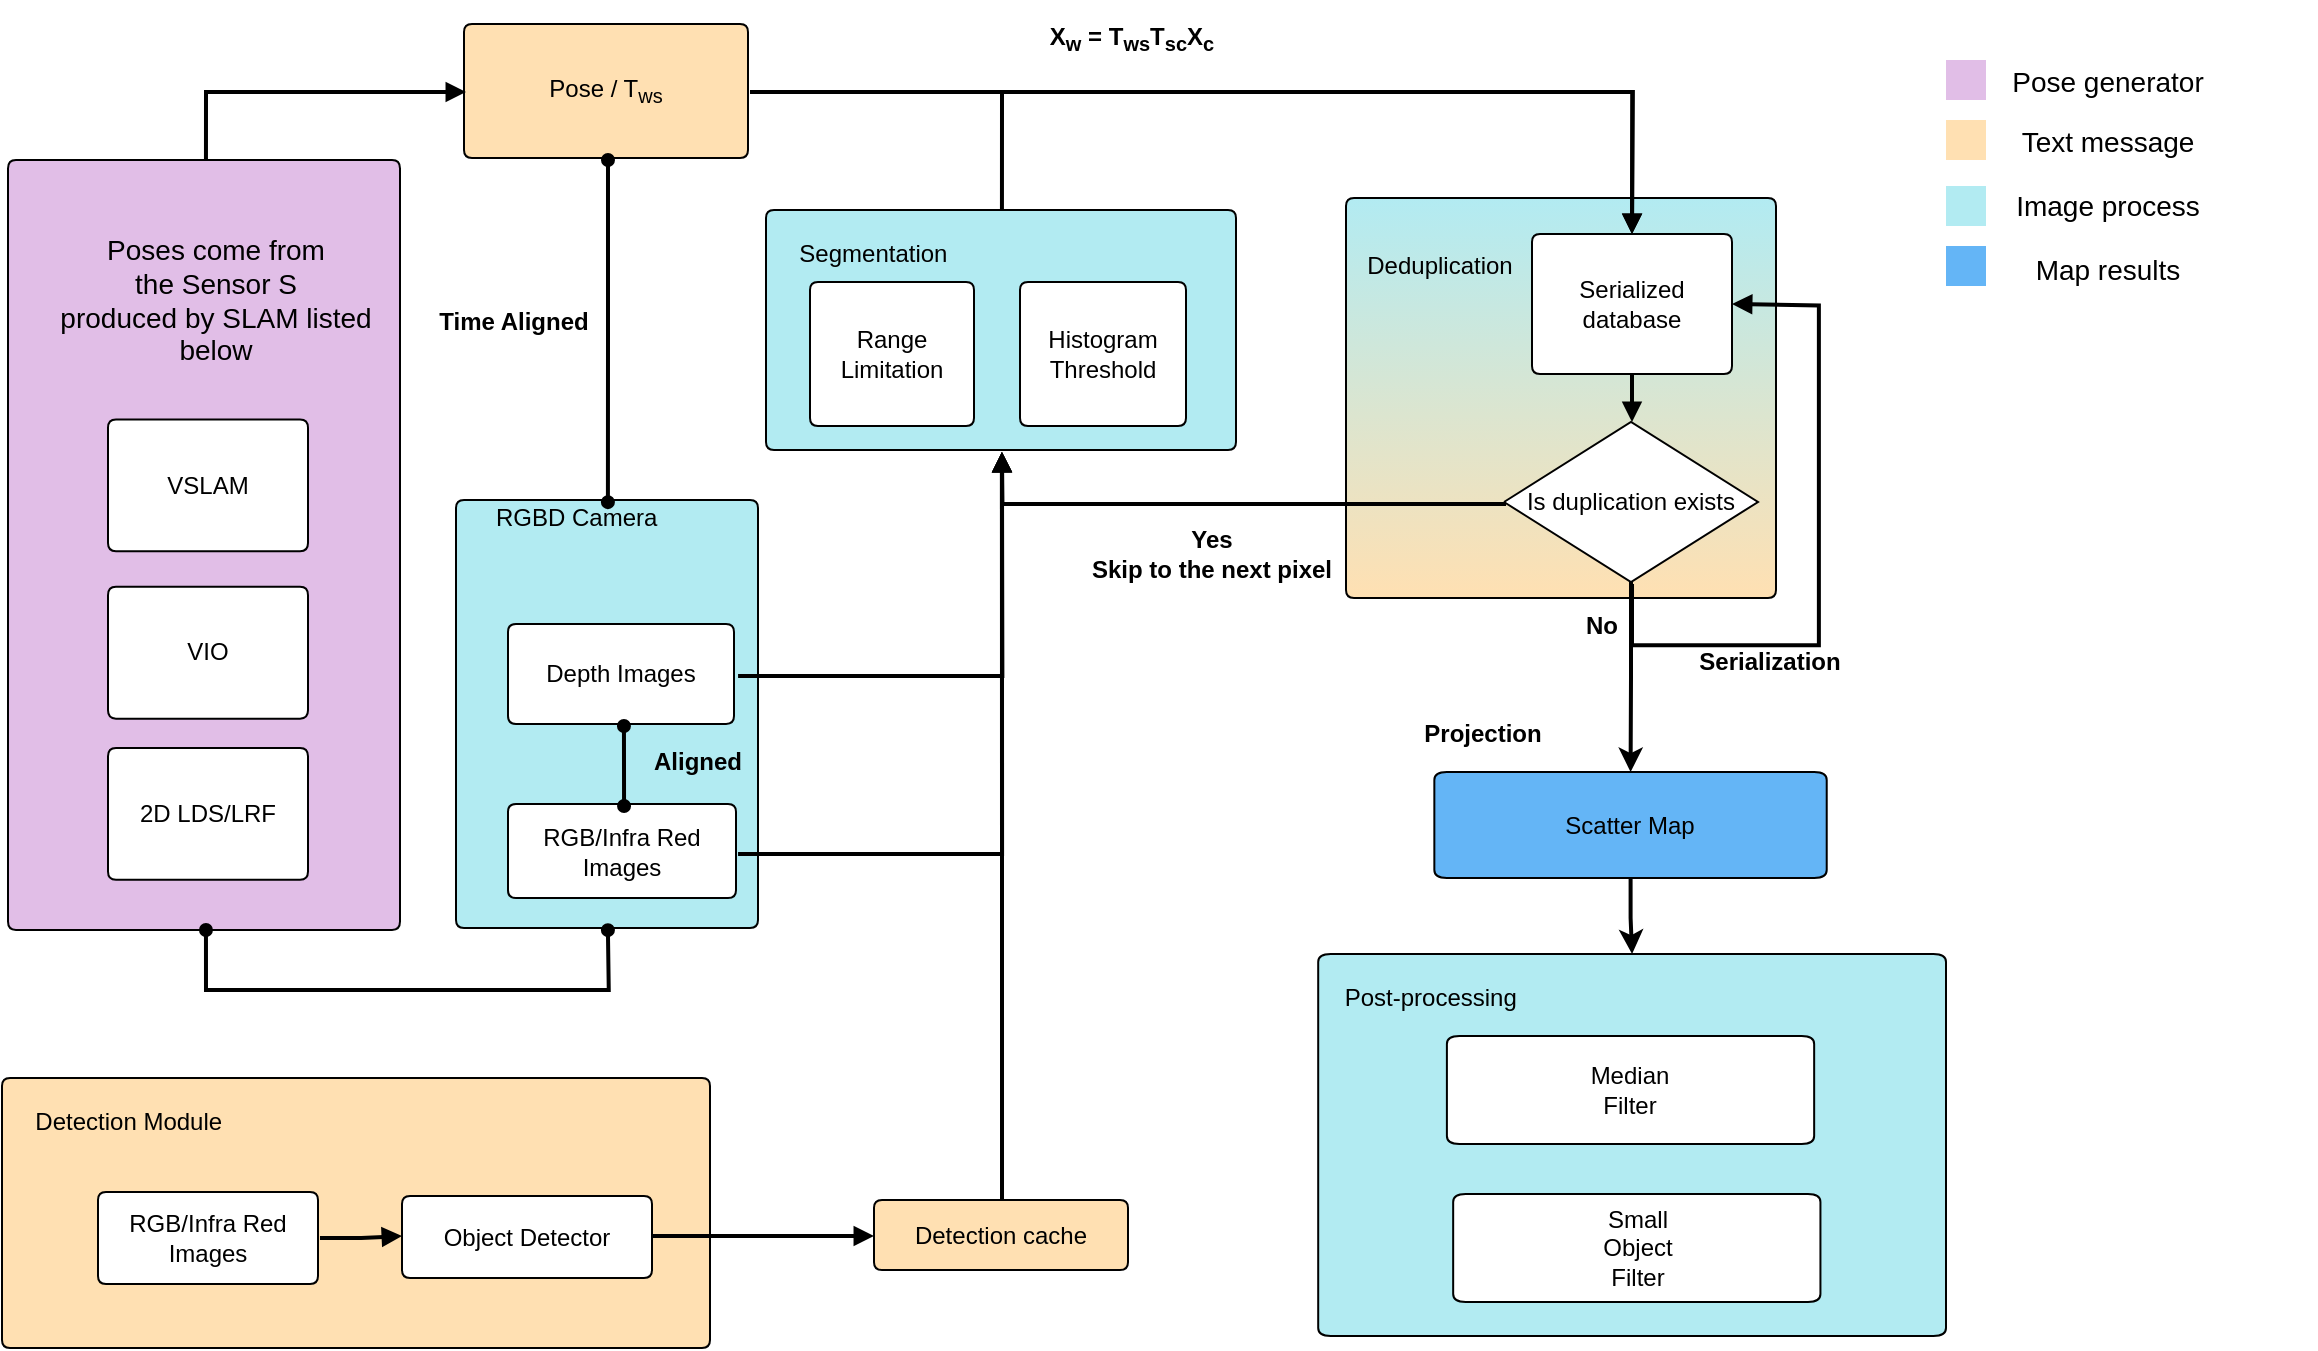 <mxfile version="21.3.8" type="github">
  <diagram name="Page-1" id="MHnDPAXIs0dF89etuGN6">
    <mxGraphModel dx="1362" dy="736" grid="1" gridSize="10" guides="1" tooltips="1" connect="1" arrows="1" fold="1" page="1" pageScale="1" pageWidth="850" pageHeight="1100" math="1" shadow="0">
      <root>
        <mxCell id="0" />
        <mxCell id="1" parent="0" />
        <UserObject label="&lt;div style=&quot;font-size: 1px&quot;&gt;&lt;p style=&quot;text-align:left;margin-left:0;margin-right:0;margin-top:0px;margin-bottom:0px;text-indent:0;vertical-align:middle;direction:ltr;&quot;&gt;&lt;font style=&quot;font-size:12px;font-family:0;color:#000000;direction:ltr;letter-spacing:0px;line-height:120%;opacity:1&quot;&gt;&amp;nbsp;&lt;/font&gt;&lt;/p&gt;&lt;p style=&quot;text-align:left;margin-left:0;margin-right:0;margin-top:0px;margin-bottom:0px;text-indent:0;vertical-align:middle;direction:ltr;&quot;&gt;&lt;font style=&quot;font-size:12px;font-family:0;color:#000000;direction:ltr;letter-spacing:0px;line-height:120%;opacity:1&quot;&gt;&amp;nbsp; &amp;nbsp; &amp;nbsp;Detection Module&lt;br&gt;&lt;br&gt;&lt;/font&gt;&lt;font style=&quot;font-size:12px;font-family:0;color:#000000;direction:ltr;letter-spacing:0px;line-height:120%;opacity:1&quot;&gt;&lt;br&gt;&lt;br&gt;&lt;/font&gt;&lt;font style=&quot;font-size:12px;font-family:0;color:#000000;direction:ltr;letter-spacing:0px;line-height:120%;opacity:1&quot;&gt;&lt;br&gt;&lt;br&gt;&lt;/font&gt;&lt;font style=&quot;font-size:12px;font-family:0;color:#000000;direction:ltr;letter-spacing:0px;line-height:120%;opacity:1&quot;&gt;&lt;br&gt;&lt;br&gt;&lt;/font&gt;&lt;font style=&quot;font-size:12px;font-family:0;color:#000000;direction:ltr;letter-spacing:0px;line-height:120%;opacity:1&quot;&gt;&lt;br&gt;&lt;br&gt;&lt;/font&gt;&lt;font style=&quot;font-size:12px;font-family:0;color:#000000;direction:ltr;letter-spacing:0px;line-height:120%;opacity:1&quot;&gt;&lt;br&gt;&lt;/font&gt;&lt;/p&gt;&lt;/div&gt;" tags="Background" id="dMqCkbxQX9WPjUqtz7nc-57">
          <mxCell style="verticalAlign=middle;align=left;overflow=width;vsdxID=1;fillColor=#FFE0B2;gradientColor=none;shape=stencil(lVLRDoIwDPyavS5bZwSeEf+DhCGLyHCA4t/LLMIGBONbr73url2JiJsirSUB1rRGX+VTZW1BxIkAqKqQRrVDRERCRJxrIy9Gd1WGuE4t00Y3/bAv9NjHbAewFyKg0fGTOCP33qWZ5XKf7MMeEHLKxUgAlzC+VarK0Y1CGgaeNtsR5uyH9FSH7UF88Zk+mgkoO/wjPyW+BtxxFp62Hcy72mTvL34lv5h+NY8vvv/nQzAfS67KEm/NrS+Pa0jhYYrkDQ==);strokeColor=#000000;spacingTop=-3;spacingBottom=-3;spacingLeft=-3;spacingRight=-3;points=[];labelBackgroundColor=none;rounded=0;html=1;whiteSpace=wrap;" vertex="1" parent="1">
            <mxGeometry x="10" y="589" width="354" height="135" as="geometry" />
          </mxCell>
        </UserObject>
        <UserObject label="" tags="Background" id="dMqCkbxQX9WPjUqtz7nc-58">
          <mxCell style="vsdxID=2;fillColor=none;gradientColor=none;points=[];labelBackgroundColor=none;rounded=0;strokeColor=none;html=1;whiteSpace=wrap;" vertex="1" parent="1">
            <mxGeometry x="13" y="130" width="202" height="385" as="geometry" />
          </mxCell>
        </UserObject>
        <mxCell id="dMqCkbxQX9WPjUqtz7nc-59" value="&lt;div style=&quot;font-size: 1px&quot;&gt;&lt;p style=&quot;text-align:center;margin-left:0;margin-right:0;margin-top:0px;margin-bottom:0px;text-indent:0;vertical-align:middle;direction:ltr;&quot;&gt;&lt;font style=&quot;font-size:30px;font-family:0;color:#000000;direction:ltr;letter-spacing:0px;line-height:120%;opacity:1&quot;&gt;&lt;br/&gt;&lt;br/&gt;&lt;/font&gt;&lt;font style=&quot;font-size:30px;font-family:0;color:#000000;direction:ltr;letter-spacing:0px;line-height:120%;opacity:1&quot;&gt;&lt;br/&gt;&lt;br/&gt;&lt;/font&gt;&lt;font style=&quot;font-size:30px;font-family:0;color:#000000;direction:ltr;letter-spacing:0px;line-height:120%;opacity:1&quot;&gt;&lt;br/&gt;&lt;br/&gt;&lt;/font&gt;&lt;font style=&quot;font-size:30px;font-family:0;color:#000000;direction:ltr;letter-spacing:0px;line-height:120%;opacity:1&quot;&gt;&lt;br/&gt;&lt;br/&gt;&lt;/font&gt;&lt;font style=&quot;font-size:30px;font-family:0;color:#000000;direction:ltr;letter-spacing:0px;line-height:120%;opacity:1&quot;&gt;&lt;br/&gt;&lt;br/&gt;&lt;/font&gt;&lt;font style=&quot;font-size:30px;font-family:0;color:#000000;direction:ltr;letter-spacing:0px;line-height:120%;opacity:1&quot;&gt;&lt;br/&gt;&lt;br/&gt;&lt;/font&gt;&lt;font style=&quot;font-size:30px;font-family:0;color:#000000;direction:ltr;letter-spacing:0px;line-height:120%;opacity:1&quot;&gt;&lt;br/&gt;&lt;br/&gt;&lt;/font&gt;&lt;font style=&quot;font-size:30px;font-family:0;color:#000000;direction:ltr;letter-spacing:0px;line-height:120%;opacity:1&quot;&gt;&lt;br/&gt;&lt;br/&gt;&lt;/font&gt;&lt;font style=&quot;font-size:30px;font-family:0;color:#000000;direction:ltr;letter-spacing:0px;line-height:120%;opacity:1&quot;&gt;&lt;br/&gt;&lt;br/&gt;&lt;/font&gt;&lt;font style=&quot;font-size:30px;font-family:0;color:#000000;direction:ltr;letter-spacing:0px;line-height:120%;opacity:1&quot;&gt;...&lt;br/&gt;&lt;br/&gt;&lt;/font&gt;&lt;font style=&quot;font-size:30px;font-family:0;color:#000000;direction:ltr;letter-spacing:0px;line-height:120%;opacity:1&quot;&gt;&lt;br/&gt;&lt;/font&gt;&lt;/p&gt;&lt;/div&gt;" style="verticalAlign=middle;align=center;overflow=width;vsdxID=3;fillColor=#E1BEE7;gradientColor=none;shape=stencil(lVLLEoMgDPwargyEg+Vs7X84I1amViw+av++0tgK6jDTWzbZsJsQItKuyltFgHW9NTf11EVfEXEmALqplNX9HBGREZGWxqqrNUNTIG5zx3TR3YzuhQn7mOsA9kLEKZOfxAW5jyEvHJeH5BBOgBAoEwsBfMLyVq0bT1cmVCaBNosIcxaXXutwPEgovtIXMycq+T/yv8TXgD/OxtOhA29Xh+z44nfym+l384Ti8T+fg/VYSl3XeGt+fXtccwoPU2Rv);strokeColor=#000000;spacingTop=-3;spacingBottom=-3;spacingLeft=-3;spacingRight=-3;points=[];labelBackgroundColor=none;rounded=0;html=1;whiteSpace=wrap;" vertex="1" parent="dMqCkbxQX9WPjUqtz7nc-58">
          <mxGeometry width="196" height="385" as="geometry" />
        </mxCell>
        <mxCell id="dMqCkbxQX9WPjUqtz7nc-60" value="&lt;div style=&quot;font-size: 1px&quot;&gt;&lt;p style=&quot;text-align:center;margin-left:0;margin-right:0;margin-top:0px;margin-bottom:0px;text-indent:0;vertical-align:middle;direction:ltr;&quot;&gt;&lt;font style=&quot;font-size:12px;font-family:0;color:#000000;direction:ltr;letter-spacing:0px;line-height:120%;opacity:1&quot;&gt;VSLAM&lt;/font&gt;&lt;/p&gt;&lt;/div&gt;" style="verticalAlign=middle;align=center;overflow=width;vsdxID=4;fillColor=#FFFFFF;gradientColor=none;shape=stencil(lVLRDoMgDPwaXgm0iQnPzv2HiTjJnDjUzf39ZLgJaEj21muv3LWUYD40ZS8JsGE0+iqfqhobgicCoLpGGjUuEcGCYF5rIy9GT13lcF9apo1u+mFfmF0fsx3AXg5lFPkncXbc+1RWlstDcghncBCpECsBfML6Vqs6T1dklPFAmyWEOUtLb3U4HiQU3+irGaSZ+Ef+l/ga8MeJPB068HZ1yE4vficfTb+bJxRP//kSbMdSq7Z1t+bX4+NaUu4wsXgD);strokeColor=#000000;spacingTop=-3;spacingBottom=-3;spacingLeft=-3;spacingRight=-3;points=[];labelBackgroundColor=none;rounded=0;html=1;whiteSpace=wrap;" vertex="1" parent="dMqCkbxQX9WPjUqtz7nc-58">
          <mxGeometry x="50" y="129.728" width="100" height="65.91" as="geometry" />
        </mxCell>
        <mxCell id="dMqCkbxQX9WPjUqtz7nc-61" value="&lt;div style=&quot;font-size: 1px&quot;&gt;&lt;p style=&quot;text-align:center;margin-left:0;margin-right:0;margin-top:0px;margin-bottom:0px;text-indent:0;vertical-align:middle;direction:ltr;&quot;&gt;&lt;font style=&quot;font-size:12px;font-family:0;color:#000000;direction:ltr;letter-spacing:0px;line-height:120%;opacity:1&quot;&gt;VIO&lt;/font&gt;&lt;/p&gt;&lt;/div&gt;" style="verticalAlign=middle;align=center;overflow=width;vsdxID=5;fillColor=#FFFFFF;gradientColor=none;shape=stencil(lVLRDoMgDPwaXgm0iQnPzv2HiTjJnDjUzf39ZLgJaEj21muv3LWUYD40ZS8JsGE0+iqfqhobgicCoLpGGjUuEcGCYF5rIy9GT13lcF9apo1u+mFfmF0fsx3AXg5lFPkncXbc+1RWlstDcghncBCpECsBfML6Vqs6T1dklPFAmyWEOUtLb3U4HiQU3+irGaSZ+Ef+l/ga8MeJPB068HZ1yE4vficfTb+bJxRP//kSbMdSq7Z1t+bX4+NaUu4wsXgD);strokeColor=#000000;spacingTop=-3;spacingBottom=-3;spacingLeft=-3;spacingRight=-3;points=[];labelBackgroundColor=none;rounded=0;html=1;whiteSpace=wrap;" vertex="1" parent="dMqCkbxQX9WPjUqtz7nc-58">
          <mxGeometry x="50" y="213.424" width="100" height="65.91" as="geometry" />
        </mxCell>
        <mxCell id="dMqCkbxQX9WPjUqtz7nc-62" value="&lt;div style=&quot;font-size: 1px&quot;&gt;&lt;p style=&quot;text-align:center;margin-left:0;margin-right:0;margin-top:0px;margin-bottom:0px;text-indent:0;vertical-align:middle;direction:ltr;&quot;&gt;&lt;font style=&quot;font-size:12px;font-family:0;color:#000000;direction:ltr;letter-spacing:0px;line-height:120%;opacity:1&quot;&gt;2D LDS/LRF&lt;/font&gt;&lt;/p&gt;&lt;/div&gt;" style="verticalAlign=middle;align=center;overflow=width;vsdxID=6;fillColor=#FFFFFF;gradientColor=none;shape=stencil(lVLRDoMgDPwaXgm0iQnPzv2HiTjJnDjUzf39ZLgJaEj21muv3LWUYD40ZS8JsGE0+iqfqhobgicCoLpGGjUuEcGCYF5rIy9GT13lcF9apo1u+mFfmF0fsx3AXg5lFPkncXbc+1RWlstDcghncBCpECsBfML6Vqs6T1dklPFAmyWEOUtLb3U4HiQU3+irGaSZ+Ef+l/ga8MeJPB068HZ1yE4vficfTb+bJxRP//kSbMdSq7Z1t+bX4+NaUu4wsXgD);strokeColor=#000000;spacingTop=-3;spacingBottom=-3;spacingLeft=-3;spacingRight=-3;points=[];labelBackgroundColor=none;rounded=0;html=1;whiteSpace=wrap;" vertex="1" parent="dMqCkbxQX9WPjUqtz7nc-58">
          <mxGeometry x="50" y="293.981" width="100" height="65.91" as="geometry" />
        </mxCell>
        <mxCell id="dMqCkbxQX9WPjUqtz7nc-63" value="&lt;div style=&quot;font-size: 1px&quot;&gt;&lt;p style=&quot;text-align:center;margin-left:0;margin-right:0;margin-top:0px;margin-bottom:0px;text-indent:0;vertical-align:middle;direction:ltr;&quot;&gt;&lt;font style=&quot;font-size:14px;font-family:0;color:#000000;direction:ltr;letter-spacing:0px;line-height:120%;opacity:1&quot;&gt;Poses come from&lt;br&gt;&lt;/font&gt;&lt;font style=&quot;font-size:14px;font-family:0;color:#000000;direction:ltr;letter-spacing:0px;line-height:120%;opacity:1&quot;&gt;the Sensor S&lt;br&gt;&lt;/font&gt;&lt;font style=&quot;font-size:14px;font-family:0;color:#000000;direction:ltr;letter-spacing:0px;line-height:120%;opacity:1&quot;&gt;produced by SLAM listed below&lt;/font&gt;&lt;/p&gt;&lt;/div&gt;" style="verticalAlign=middle;align=center;overflow=width;vsdxID=7;fillColor=none;gradientColor=none;shape=stencil(nZBLDoAgDAVP0z3SIyjeg0SURgWD+Lu9EGL8xBW7N828Ji1gOWs5KeBs9s72aqPGa8AKOCejlSMfEqAALFvrVOfsYprEk4xmTKNd44Y99VhscHY8qU7iQOYhFixbvfhXzlZfYgj3hQG+54dReh2KEw==);strokeColor=none;strokeWidth=0;spacingTop=-3;spacingBottom=-3;spacingLeft=-3;spacingRight=-3;points=[];labelBackgroundColor=none;rounded=0;html=1;whiteSpace=wrap;" vertex="1" parent="dMqCkbxQX9WPjUqtz7nc-58">
          <mxGeometry x="6" y="29.29" width="196" height="80.71" as="geometry" />
        </mxCell>
        <UserObject label="" tags="Background" id="dMqCkbxQX9WPjUqtz7nc-64">
          <mxCell style="vsdxID=8;fillColor=none;gradientColor=none;points=[];labelBackgroundColor=none;rounded=0;strokeColor=none;html=1;whiteSpace=wrap;" vertex="1" parent="1">
            <mxGeometry x="206" y="62" width="212" height="453" as="geometry" />
          </mxCell>
        </UserObject>
        <mxCell id="dMqCkbxQX9WPjUqtz7nc-65" value="&lt;div style=&quot;font-size: 1px&quot;&gt;&lt;p style=&quot;text-align:left;margin-left:0;margin-right:0;margin-top:0px;margin-bottom:0px;text-indent:0;vertical-align:middle;direction:ltr;&quot;&gt;&lt;br&gt;&lt;/p&gt;&lt;p style=&quot;text-align:left;margin-left:0;margin-right:0;margin-top:0px;margin-bottom:0px;text-indent:0;vertical-align:middle;direction:ltr;&quot;&gt;&lt;font style=&quot;font-size:12px;font-family:0;color:#000000;direction:ltr;letter-spacing:0px;line-height:120%;opacity:1&quot;&gt;&amp;nbsp; &amp;nbsp; &amp;nbsp; RGBD Camera&lt;br&gt;&lt;br&gt;&lt;/font&gt;&lt;font style=&quot;font-size:12px;font-family:0;color:#000000;direction:ltr;letter-spacing:0px;line-height:120%;opacity:1&quot;&gt;&lt;br&gt;&lt;br&gt;&lt;/font&gt;&lt;font style=&quot;font-size:12px;font-family:0;color:#000000;direction:ltr;letter-spacing:0px;line-height:120%;opacity:1&quot;&gt;&lt;br&gt;&lt;br&gt;&lt;/font&gt;&lt;font style=&quot;font-size:12px;font-family:0;color:#000000;direction:ltr;letter-spacing:0px;line-height:120%;opacity:1&quot;&gt;&lt;br&gt;&lt;br&gt;&lt;/font&gt;&lt;font style=&quot;font-size:12px;font-family:0;color:#000000;direction:ltr;letter-spacing:0px;line-height:120%;opacity:1&quot;&gt;&lt;br&gt;&lt;br&gt;&lt;/font&gt;&lt;font style=&quot;font-size:12px;font-family:0;color:#000000;direction:ltr;letter-spacing:0px;line-height:120%;opacity:1&quot;&gt;&lt;br&gt;&lt;br&gt;&lt;/font&gt;&lt;font style=&quot;font-size:12px;font-family:0;color:#000000;direction:ltr;letter-spacing:0px;line-height:120%;opacity:1&quot;&gt;&lt;br&gt;&lt;br&gt;&lt;/font&gt;&lt;font style=&quot;font-size:12px;font-family:0;color:#000000;direction:ltr;letter-spacing:0px;line-height:120%;opacity:1&quot;&gt;&lt;br&gt;&lt;br&gt;&lt;/font&gt;&lt;font style=&quot;font-size:12px;font-family:0;color:#000000;direction:ltr;letter-spacing:0px;line-height:120%;opacity:1&quot;&gt;&lt;br&gt;&lt;br&gt;&lt;/font&gt;&lt;font style=&quot;font-size:12px;font-family:0;color:#000000;direction:ltr;letter-spacing:0px;line-height:120%;opacity:1&quot;&gt;&lt;br&gt;&lt;br&gt;&lt;/font&gt;&lt;font style=&quot;font-size:12px;font-family:0;color:#000000;direction:ltr;letter-spacing:0px;line-height:120%;opacity:1&quot;&gt;&lt;br&gt;&lt;br&gt;&lt;/font&gt;&lt;font style=&quot;font-size:12px;font-family:0;color:#000000;direction:ltr;letter-spacing:0px;line-height:120%;opacity:1&quot;&gt;&lt;br&gt;&lt;/font&gt;&lt;/p&gt;&lt;/div&gt;" style="verticalAlign=middle;align=left;overflow=width;vsdxID=9;fillColor=#b2ebf2;gradientColor=none;shape=stencil(lVLRDoIwDPyavS5bJ4jPqP9BwpBFZDhA8e9lFmUDssS3XnvdXbsSkbZl1kgCrO2MvsqnyruSiCMBUHUpjerGiIgTEWmhjbwY3dc54iazTBvd9MO+MGAfsx3AXog4TeJP4ozce5/llst9sg8HQAg0jiYCuITprUrVju5hT0XkabOAMGdh6bkO24P44jN9MpNQvvtH/pf4GnDHWXjadODsapMdXvxKfjH9ah5fPPznYzAfS6GqCm/NrS+Pa0zhYYrTGw==);strokeColor=#000000;spacingTop=-3;spacingBottom=-3;spacingLeft=-3;spacingRight=-3;points=[];labelBackgroundColor=none;rounded=0;html=1;whiteSpace=wrap;" vertex="1" parent="dMqCkbxQX9WPjUqtz7nc-64">
          <mxGeometry x="31" y="238" width="151" height="214" as="geometry" />
        </mxCell>
        <mxCell id="dMqCkbxQX9WPjUqtz7nc-66" value="&lt;div style=&quot;font-size: 1px&quot;&gt;&lt;p style=&quot;text-align: center; margin: 0px; text-indent: 0px; direction: ltr;&quot;&gt;&lt;font style=&quot;font-size: 12px; color: rgb(0, 0, 0); direction: ltr; letter-spacing: 0px; line-height: 120%; opacity: 1;&quot;&gt;&lt;span style=&quot;vertical-align: middle;&quot;&gt;Pose / T&lt;/span&gt;&lt;sub&gt;ws&lt;/sub&gt;&lt;br&gt;&lt;/font&gt;&lt;/p&gt;&lt;/div&gt;" style="verticalAlign=middle;align=center;overflow=width;vsdxID=10;fillColor=#ffe0b2;gradientColor=none;shape=stencil(fVLbEoIgEP0aXhlYcspns/9wRkwmE0Ms+/uktQR1eNvLWc45yxKR9XXRSQKst0bf5EuVtibiTABUW0uj7BQRkRORVdrIq9FDW2LeFQ7port+uhdGnGNuAtgbs4SmybdwQexjKEqH5SE4TEfAFOiJzwDwAfNbjWo93vRIeRpwswgxZ3HqpQ/7RkLyBT6LOVAW872h/xd+Anw7K027Crxd7aLji9/Qr9xv/ITk8T+fguVYKtU0eGt+f31cUwkPU+Qf);strokeColor=#000000;spacingTop=-3;spacingBottom=-3;spacingLeft=-3;spacingRight=-3;points=[];labelBackgroundColor=none;rounded=0;html=1;whiteSpace=wrap;" vertex="1" parent="dMqCkbxQX9WPjUqtz7nc-64">
          <mxGeometry x="35" width="142" height="67" as="geometry" />
        </mxCell>
        <mxCell id="dMqCkbxQX9WPjUqtz7nc-67" value="&lt;div style=&quot;font-size: 1px&quot;&gt;&lt;p style=&quot;text-align:center;margin-left:0;margin-right:0;margin-top:0px;margin-bottom:0px;text-indent:0;vertical-align:middle;direction:ltr;&quot;&gt;&lt;font style=&quot;font-size:12px;font-family:0;color:#000000;direction:ltr;letter-spacing:0px;line-height:120%;opacity:1&quot;&gt;RGB/Infra Red&lt;br/&gt;Images&lt;br/&gt;&lt;/font&gt;&lt;/p&gt;&lt;/div&gt;" style="verticalAlign=middle;align=center;overflow=width;vsdxID=11;fillColor=#FFFFFF;gradientColor=none;shape=stencil(lVLRDoIwDPyavS7bikSeEf+DhCGLyHCA4t/LLMoGZIlvvfa6u3YlkHZV3koiWNcbfZVPVfQVgRMRQjWVNKqfIgIZgbTURl6MHpoCcZtbpo1u+mFfGLGP2Q7BXoiOFOJP4ozc+5AXlst9sg9HgRDogc8E4RLmt2rVOLpJTKPE02YBYc7C0ktd7A/iiy/02QyncfSP/C/xNeCOs/K068DZ1S47vPiN/Gr6zTy+ePjPp2A5llLVNd6aW18f15TCw4TsDQ==);strokeColor=#000000;spacingTop=-3;spacingBottom=-3;spacingLeft=-3;spacingRight=-3;points=[];labelBackgroundColor=none;rounded=0;html=1;whiteSpace=wrap;" vertex="1" parent="dMqCkbxQX9WPjUqtz7nc-64">
          <mxGeometry x="57" y="390" width="114" height="47" as="geometry" />
        </mxCell>
        <mxCell id="dMqCkbxQX9WPjUqtz7nc-68" value="&lt;div style=&quot;font-size: 1px&quot;&gt;&lt;p style=&quot;text-align:center;margin-left:0;margin-right:0;margin-top:0px;margin-bottom:0px;text-indent:0;vertical-align:middle;direction:ltr;&quot;&gt;&lt;font style=&quot;font-size:12px;font-family:0;color:#000000;direction:ltr;letter-spacing:0px;line-height:120%;opacity:1&quot;&gt;Depth Images&lt;br/&gt;&lt;/font&gt;&lt;/p&gt;&lt;/div&gt;" style="verticalAlign=middle;align=center;overflow=width;vsdxID=12;fillColor=#FFFFFF;gradientColor=none;shape=stencil(lVLLEoMgDPwargyGPvRs7X84I1amVixia/++0tgK6jDTWzbZsJsQwtOuyltBgHVGq6t4ysJUhJ8IgGwqoaUZI8IzwtNSaXHRqm8KxG1umTa6qYd9YcA+ZjuAvRAdaQKfxBm59z4vLDfyyT4cACGne5gI4BKmt2rZOLrJge5iT5sFhCMWlp7rsD2ILz7TJzNAWfyP/C/xNeCOs/C06cDZ1SY7vPiV/GL61Ty+ePjPx2A+llLWNd6aW18e15jCw+TZGw==);strokeColor=#000000;spacingTop=-3;spacingBottom=-3;spacingLeft=-3;spacingRight=-3;points=[];labelBackgroundColor=none;rounded=0;html=1;whiteSpace=wrap;" vertex="1" parent="dMqCkbxQX9WPjUqtz7nc-64">
          <mxGeometry x="57" y="300" width="113" height="50" as="geometry" />
        </mxCell>
        <mxCell id="dMqCkbxQX9WPjUqtz7nc-69" value="&lt;div style=&quot;font-size: 1px&quot;&gt;&lt;p style=&quot;text-align:center;margin-left:0;margin-right:0;margin-top:0px;margin-bottom:0px;text-indent:0;vertical-align:middle;direction:ltr;&quot;&gt;&lt;font style=&quot;font-size:12px;font-family:0;color:#000000;direction:ltr;letter-spacing:0px;line-height:120%;opacity:1&quot;&gt;&lt;b&gt;Aligned&lt;/b&gt;&lt;/font&gt;&lt;/p&gt;&lt;/div&gt;" style="verticalAlign=middle;align=center;overflow=width;vsdxID=13;fillColor=none;gradientColor=none;shape=stencil(nZBLDoAgDAVP0z3SIyjeg0SURgWD+Lu9EGL8xBW7N828Ji1gOWs5KeBs9s72aqPGa8AKOCejlSMfEqAALFvrVOfsYprEk4xmTKNd44Y99VhscHY8qU7iQOYhFixbvfhXzlZfYgj3hQG+54dReh2KEw==);strokeColor=none;strokeWidth=0;spacingTop=-3;spacingBottom=-3;spacingLeft=-3;spacingRight=-3;points=[];labelBackgroundColor=none;rounded=0;html=1;whiteSpace=wrap;" vertex="1" parent="dMqCkbxQX9WPjUqtz7nc-64">
          <mxGeometry x="92" y="349" width="120" height="40" as="geometry" />
        </mxCell>
        <mxCell id="dMqCkbxQX9WPjUqtz7nc-70" value="&lt;div style=&quot;font-size: 1px&quot;&gt;&lt;p style=&quot;text-align:center;margin-left:0;margin-right:0;margin-top:0px;margin-bottom:0px;text-indent:0;vertical-align:middle;direction:ltr;&quot;&gt;&lt;font style=&quot;font-size:12px;font-family:0;color:#000000;direction:ltr;letter-spacing:0px;line-height:120%;opacity:1&quot;&gt;&lt;b&gt;Time Aligned&lt;/b&gt;&lt;/font&gt;&lt;/p&gt;&lt;/div&gt;" style="verticalAlign=middle;align=center;overflow=width;vsdxID=14;fillColor=none;gradientColor=none;shape=stencil(nZBLDoAgDAVP0z3SIyjeg0SURgWD+Lu9EGL8xBW7N828Ji1gOWs5KeBs9s72aqPGa8AKOCejlSMfEqAALFvrVOfsYprEk4xmTKNd44Y99VhscHY8qU7iQOYhFixbvfhXzlZfYgj3hQG+54dReh2KEw==);strokeColor=none;strokeWidth=0;spacingTop=-3;spacingBottom=-3;spacingLeft=-3;spacingRight=-3;points=[];labelBackgroundColor=none;rounded=0;html=1;whiteSpace=wrap;" vertex="1" parent="dMqCkbxQX9WPjUqtz7nc-64">
          <mxGeometry y="129" width="120" height="40" as="geometry" />
        </mxCell>
        <UserObject label="" tags="Background" id="dMqCkbxQX9WPjUqtz7nc-71">
          <mxCell style="vsdxID=15;fillColor=none;gradientColor=none;points=[];labelBackgroundColor=none;rounded=0;strokeColor=none;html=1;whiteSpace=wrap;" vertex="1" parent="1">
            <mxGeometry x="632" y="402" width="350" height="316" as="geometry" />
          </mxCell>
        </UserObject>
        <mxCell id="dMqCkbxQX9WPjUqtz7nc-115" style="edgeStyle=orthogonalEdgeStyle;rounded=0;orthogonalLoop=1;jettySize=auto;html=1;strokeWidth=2;" edge="1" parent="dMqCkbxQX9WPjUqtz7nc-71" source="dMqCkbxQX9WPjUqtz7nc-72" target="dMqCkbxQX9WPjUqtz7nc-73">
          <mxGeometry relative="1" as="geometry" />
        </mxCell>
        <mxCell id="dMqCkbxQX9WPjUqtz7nc-72" value="&lt;div style=&quot;font-size: 1px&quot;&gt;&lt;p style=&quot;text-align:center;margin-left:0;margin-right:0;margin-top:0px;margin-bottom:0px;text-indent:0;vertical-align:middle;direction:ltr;&quot;&gt;&lt;font style=&quot;font-size:12px;font-family:0;color:#000000;direction:ltr;letter-spacing:0px;line-height:120%;opacity:1&quot;&gt;Scatter Map&lt;br/&gt;&lt;/font&gt;&lt;/p&gt;&lt;/div&gt;" style="verticalAlign=middle;align=center;overflow=width;vsdxID=16;fillColor=#64B5F6;gradientColor=none;shape=stencil(lVLRDoIwDPyavS6jU8FnxP8gYcgiMhxD8e9lFmUDssS3XnvdXbsSnnZV3goCrDNaXcVTFqYi/EQAZFMJLc0YEZ4RnpZKi4tWfVMgbnPLtNFNPewLA/Yx2wHshSime/5JnJF77/PCciOf7MMBEHIaJRMBXML0Vi0bR/d4oAl42iwgHLGw9FyH7UF88Zk+mQG6i/+R/yW+BtxxFp42HTi72mSHF7+SX0y/mscXD//5GMzHUsq6xltz68vjGlN4mDx7Aw==);strokeColor=#000000;spacingTop=-3;spacingBottom=-3;spacingLeft=-3;spacingRight=-3;points=[];labelBackgroundColor=none;rounded=0;html=1;whiteSpace=wrap;" vertex="1" parent="dMqCkbxQX9WPjUqtz7nc-71">
          <mxGeometry x="94.17" y="34" width="196.188" height="53" as="geometry" />
        </mxCell>
        <mxCell id="dMqCkbxQX9WPjUqtz7nc-73" value="&lt;div style=&quot;font-size: 1px&quot;&gt;&lt;p style=&quot;text-align:left;margin-left:0;margin-right:0;margin-top:0px;margin-bottom:0px;text-indent:0;vertical-align:middle;direction:ltr;&quot;&gt;&lt;font style=&quot;font-size:12px;font-family:0;color:#000000;direction:ltr;letter-spacing:0px;line-height:120%;opacity:1&quot;&gt;&lt;br&gt;&lt;/font&gt;&lt;/p&gt;&lt;p style=&quot;text-align:left;margin-left:0;margin-right:0;margin-top:0px;margin-bottom:0px;text-indent:0;vertical-align:middle;direction:ltr;&quot;&gt;&lt;font style=&quot;font-size:12px;font-family:0;color:#000000;direction:ltr;letter-spacing:0px;line-height:120%;opacity:1&quot;&gt;&amp;nbsp; &amp;nbsp; Post-processing&lt;br&gt;&lt;/font&gt;&lt;font style=&quot;font-size:12px;font-family:0;color:#000000;direction:ltr;letter-spacing:0px;line-height:120%;opacity:1&quot;&gt;&lt;br&gt;&lt;br&gt;&lt;/font&gt;&lt;font style=&quot;font-size:12px;font-family:0;color:#000000;direction:ltr;letter-spacing:0px;line-height:120%;opacity:1&quot;&gt;&lt;br&gt;&lt;br&gt;&lt;/font&gt;&lt;font style=&quot;font-size:12px;font-family:0;color:#000000;direction:ltr;letter-spacing:0px;line-height:120%;opacity:1&quot;&gt;&lt;br&gt;&lt;br&gt;&lt;/font&gt;&lt;font style=&quot;font-size:12px;font-family:0;color:#000000;direction:ltr;letter-spacing:0px;line-height:120%;opacity:1&quot;&gt;&lt;br&gt;&lt;br&gt;&lt;/font&gt;&lt;font style=&quot;font-size:12px;font-family:0;color:#000000;direction:ltr;letter-spacing:0px;line-height:120%;opacity:1&quot;&gt;&lt;br&gt;&lt;br&gt;&lt;/font&gt;&lt;font style=&quot;font-size:12px;font-family:0;color:#000000;direction:ltr;letter-spacing:0px;line-height:120%;opacity:1&quot;&gt;&lt;br&gt;&lt;br&gt;&lt;/font&gt;&lt;font style=&quot;font-size:12px;font-family:0;color:#000000;direction:ltr;letter-spacing:0px;line-height:120%;opacity:1&quot;&gt;&lt;br&gt;&lt;br&gt;&lt;/font&gt;&lt;font style=&quot;font-size:12px;font-family:0;color:#000000;direction:ltr;letter-spacing:0px;line-height:120%;opacity:1&quot;&gt;&lt;br&gt;&lt;br&gt;&lt;/font&gt;&lt;font style=&quot;font-size:12px;font-family:0;color:#000000;direction:ltr;letter-spacing:0px;line-height:120%;opacity:1&quot;&gt;&lt;br&gt;&lt;br&gt;&lt;/font&gt;&lt;font style=&quot;font-size:12px;font-family:0;color:#000000;direction:ltr;letter-spacing:0px;line-height:120%;opacity:1&quot;&gt;&lt;br&gt;&lt;/font&gt;&lt;/p&gt;&lt;/div&gt;" style="verticalAlign=middle;align=left;overflow=width;vsdxID=17;fillColor=#b2ebf2;gradientColor=none;shape=stencil(lZLNDoMgDMefhqvBctg8O/ceJOAkc+AQnXv7yWAqaEh268e//bVQRMq+oR1HgHuj1Z2/BDMNIhcEIGTDtTCzhUiFSFkrzW9aDZI5v6NWaa2HGm2HydVhWwH47TzIcPENXJ32OVBmtXkoDt0JfLHPwjbrG7VCbqDFOaDiBDLHaeiah+MVQvIq95OcsiL/B78EfgMsu0QDHeIhgEfS9GPvwNHeu01CcvqfZ2M9kFq0rbuvbT4+qDnkjpFUHw==);strokeColor=#000000;spacingTop=-3;spacingBottom=-3;spacingLeft=-3;spacingRight=-3;points=[];labelBackgroundColor=none;rounded=0;html=1;whiteSpace=wrap;" vertex="1" parent="dMqCkbxQX9WPjUqtz7nc-71">
          <mxGeometry x="36.099" y="125" width="313.901" height="191" as="geometry" />
        </mxCell>
        <mxCell id="dMqCkbxQX9WPjUqtz7nc-74" value="&lt;div style=&quot;font-size: 1px&quot;&gt;&lt;p style=&quot;text-align:center;margin-left:0;margin-right:0;margin-top:0px;margin-bottom:0px;text-indent:0;vertical-align:middle;direction:ltr;&quot;&gt;&lt;font style=&quot;font-size:12px;font-family:0;color:#000000;direction:ltr;letter-spacing:0px;line-height:120%;opacity:1&quot;&gt;Median&lt;br/&gt;&lt;/font&gt;&lt;font style=&quot;font-size:12px;font-family:0;color:#000000;direction:ltr;letter-spacing:0px;line-height:120%;opacity:1&quot;&gt;Filter&lt;br/&gt;&lt;/font&gt;&lt;/p&gt;&lt;/div&gt;" style="verticalAlign=middle;align=center;overflow=width;vsdxID=18;fillColor=#FFFFFF;gradientColor=none;shape=stencil(jVLbDoMgDP0aXg22iYvPzv2HiTjJnDi8TP9+suoENWRvPe0p57SUYdKWWSMY8LbT6iHeMu9KhlcGIOtSaNnNEcOUYVIoLe5a9XVOuMkM00RPNZgXRurjpgP4ROgSYPxN3Ij76rPccEOX7MIRCOLazCewCctblawt3TgKotDR5h7hkPultzqcD+KKb/TFDKxm/pT/JVYD9jg7T6cOrF2dsv2LP8jvpj/M44r7/3wOtmMpZFXRrdn1/XHNKTpMTD8=);strokeColor=#000000;spacingTop=-3;spacingBottom=-3;spacingLeft=-3;spacingRight=-3;points=[];labelBackgroundColor=none;rounded=0;html=1;whiteSpace=wrap;" vertex="1" parent="dMqCkbxQX9WPjUqtz7nc-71">
          <mxGeometry x="100.448" y="166" width="183.632" height="54" as="geometry" />
        </mxCell>
        <mxCell id="dMqCkbxQX9WPjUqtz7nc-75" value="&lt;div style=&quot;font-size: 1px&quot;&gt;&lt;p style=&quot;text-align:center;margin-left:0;margin-right:0;margin-top:0px;margin-bottom:0px;text-indent:0;vertical-align:middle;direction:ltr;&quot;&gt;&lt;font style=&quot;font-size:12px;font-family:0;color:#000000;direction:ltr;letter-spacing:0px;line-height:120%;opacity:1&quot;&gt;Small&lt;br&gt;&lt;/font&gt;&lt;font style=&quot;font-size:12px;font-family:0;color:#000000;direction:ltr;letter-spacing:0px;line-height:120%;opacity:1&quot;&gt;Object&lt;br&gt;&lt;/font&gt;&lt;font style=&quot;font-size:12px;font-family:0;color:#000000;direction:ltr;letter-spacing:0px;line-height:120%;opacity:1&quot;&gt;Filter&lt;/font&gt;&lt;/p&gt;&lt;/div&gt;" style="verticalAlign=middle;align=center;overflow=width;vsdxID=19;fillColor=#FFFFFF;gradientColor=none;shape=stencil(jVLbDoMgDP0aXg22iYvPzv2HiTjJnDi8TP9+suoENWRvPe0p57SUYdKWWSMY8LbT6iHeMu9KhlcGIOtSaNnNEcOUYVIoLe5a9XVOuMkM00RPNZgXRurjpgP4ROgSYPxN3Ij76rPccEOX7MIRCOLazCewCctblawt3TgKotDR5h7hkPultzqcD+KKb/TFDKxm/pT/JVYD9jg7T6cOrF2dsv2LP8jvpj/M44r7/3wOtmMpZFXRrdn1/XHNKTpMTD8=);strokeColor=#000000;spacingTop=-3;spacingBottom=-3;spacingLeft=-3;spacingRight=-3;points=[];labelBackgroundColor=none;rounded=0;html=1;whiteSpace=wrap;" vertex="1" parent="dMqCkbxQX9WPjUqtz7nc-71">
          <mxGeometry x="103.587" y="245" width="183.632" height="54" as="geometry" />
        </mxCell>
        <mxCell id="dMqCkbxQX9WPjUqtz7nc-76" value="&lt;div style=&quot;font-size: 1px&quot;&gt;&lt;p style=&quot;text-align:center;margin-left:0;margin-right:0;margin-top:0px;margin-bottom:0px;text-indent:0;vertical-align:middle;direction:ltr;&quot;&gt;&lt;font style=&quot;font-size:12px;font-family:0;color:#000000;direction:ltr;letter-spacing:0px;line-height:120%;opacity:1&quot;&gt;&lt;b&gt;Projection&lt;/b&gt;&lt;/font&gt;&lt;font style=&quot;font-size:12px;font-family:0;color:#000000;direction:ltr;letter-spacing:0px;line-height:120%;opacity:1&quot;&gt;&lt;br/&gt;&lt;/font&gt;&lt;/p&gt;&lt;/div&gt;" style="verticalAlign=middle;align=center;overflow=width;vsdxID=20;fillColor=none;gradientColor=none;shape=stencil(nZBLDoAgDAVP0z3SIyjeg0SURgWD+Lu9EGL8xBW7N828Ji1gOWs5KeBs9s72aqPGa8AKOCejlSMfEqAALFvrVOfsYprEk4xmTKNd44Y99VhscHY8qU7iQOYhFixbvfhXzlZfYgj3hQG+54dReh2KEw==);strokeColor=none;strokeWidth=0;spacingTop=-3;spacingBottom=-3;spacingLeft=-3;spacingRight=-3;points=[];labelBackgroundColor=none;rounded=0;html=1;whiteSpace=wrap;" vertex="1" parent="dMqCkbxQX9WPjUqtz7nc-71">
          <mxGeometry width="236.996" height="30" as="geometry" />
        </mxCell>
        <UserObject label="&lt;div style=&quot;font-size: 1px&quot;&gt;&lt;p style=&quot;text-align: center; margin: 0px; text-indent: 0px; direction: ltr;&quot;&gt;&lt;font style=&quot;font-size: 12px; color: rgb(0, 0, 0); direction: ltr; letter-spacing: 0px; line-height: 120%; opacity: 1;&quot;&gt;&lt;b style=&quot;&quot;&gt;&lt;span style=&quot;vertical-align: middle;&quot;&gt;X&lt;/span&gt;&lt;sub&gt;w&lt;/sub&gt;&lt;span style=&quot;vertical-align: middle;&quot;&gt; = T&lt;/span&gt;&lt;sub&gt;ws&lt;/sub&gt;&lt;span style=&quot;vertical-align: middle;&quot;&gt;T&lt;/span&gt;&lt;sub&gt;sc&lt;/sub&gt;&lt;span style=&quot;vertical-align: middle;&quot;&gt;X&lt;/span&gt;&lt;sub&gt;c&lt;/sub&gt;&lt;/b&gt;&lt;/font&gt;&lt;/p&gt;&lt;/div&gt;" tags="Background" id="dMqCkbxQX9WPjUqtz7nc-78">
          <mxCell style="verticalAlign=middle;align=center;overflow=width;vsdxID=22;fillColor=none;gradientColor=none;shape=stencil(nZBLDoAgDAVP0z3SIyjeg0SURgWD+Lu9EGL8xBW7N828Ji1gOWs5KeBs9s72aqPGa8AKOCejlSMfEqAALFvrVOfsYprEk4xmTKNd44Y99VhscHY8qU7iQOYhFixbvfhXzlZfYgj3hQG+54dReh2KEw==);strokeColor=none;strokeWidth=0;spacingTop=-3;spacingBottom=-3;spacingLeft=-3;spacingRight=-3;points=[];labelBackgroundColor=none;rounded=0;html=1;whiteSpace=wrap;" vertex="1" parent="1">
            <mxGeometry x="515" y="50" width="120" height="40" as="geometry" />
          </mxCell>
        </UserObject>
        <UserObject label="&lt;div style=&quot;font-size: 1px&quot;&gt;&lt;p style=&quot;text-align:center;margin-left:0;margin-right:0;margin-top:0px;margin-bottom:0px;text-indent:0;vertical-align:middle;direction:ltr;&quot;&gt;&lt;font style=&quot;font-size:12px;font-family:0;color:#000000;direction:ltr;letter-spacing:0px;line-height:120%;opacity:1&quot;&gt;&lt;br/&gt;&lt;/font&gt;&lt;/p&gt;&lt;/div&gt;" tags="Background" id="dMqCkbxQX9WPjUqtz7nc-79">
          <mxCell style="verticalAlign=middle;align=center;overflow=width;vsdxID=23;fillColor=none;gradientColor=none;shape=stencil(nZBLDoAgDAVP0z3SIyjeg0SURgWD+Lu9EGL8xBW7N828Ji1gOWs5KeBs9s72aqPGa8AKOCejlSMfEqAALFvrVOfsYprEk4xmTKNd44Y99VhscHY8qU7iQOYhFixbvfhXzlZfYgj3hQG+54dReh2KEw==);strokeColor=none;strokeWidth=0;spacingTop=-3;spacingBottom=-3;spacingLeft=-3;spacingRight=-3;points=[];labelBackgroundColor=none;rounded=0;html=1;whiteSpace=wrap;" vertex="1" parent="1">
            <mxGeometry x="744" y="163" width="120" height="40" as="geometry" />
          </mxCell>
        </UserObject>
        <UserObject label="" tags="Background" id="dMqCkbxQX9WPjUqtz7nc-80">
          <mxCell style="vsdxID=24;fillColor=none;gradientColor=none;points=[];labelBackgroundColor=none;rounded=0;strokeColor=none;html=1;whiteSpace=wrap;" vertex="1" parent="1">
            <mxGeometry x="539" y="149" width="415" height="252" as="geometry" />
          </mxCell>
        </UserObject>
        <mxCell id="dMqCkbxQX9WPjUqtz7nc-81" style="vsdxID=25;fillColor=#b2ebf2;gradientColor=#ffe0b2;shape=stencil(lZLbDoMgDIafhlsDZVnctXPvYSIOMicOD3NvP1k9ADMuu+tf/vK1UMKTRma1IECb1uibeKq8lYSfCYCqpDCqHSPCU8KTQhtxNbqrctR1Zp02uuve3jBgHbUVQF+o4KMuaHx0WW6NzHf6cgCULIqPkwFcw3RXqSoHeoojdvDAdAfM6A/0cg4bU/jk1Tt38g94Scxod5Cgm238+kqb7v0n/8IHc/vD+OSdfx6DdTsKVZa4XO55uE1jCjeRp28=);strokeColor=#000000;spacingTop=-3;spacingBottom=-3;spacingLeft=-3;spacingRight=-3;points=[];labelBackgroundColor=none;rounded=0;html=1;whiteSpace=wrap;" vertex="1" parent="dMqCkbxQX9WPjUqtz7nc-80">
          <mxGeometry x="143" width="215" height="200" as="geometry" />
        </mxCell>
        <mxCell id="dMqCkbxQX9WPjUqtz7nc-82" value="&lt;div style=&quot;font-size: 1px&quot;&gt;&lt;p style=&quot;text-align:center;margin-left:0;margin-right:0;margin-top:0px;margin-bottom:0px;text-indent:0;vertical-align:middle;direction:ltr;&quot;&gt;&lt;font style=&quot;font-size:12px;font-family:0;color:#000000;direction:ltr;letter-spacing:0px;line-height:120%;opacity:1&quot;&gt;Is duplication exists&lt;br/&gt;&lt;/font&gt;&lt;/p&gt;&lt;/div&gt;" style="verticalAlign=middle;align=center;overflow=width;vsdxID=26;fillColor=#FFFFFF;gradientColor=none;shape=stencil(UzV2Ls5ILEhVNTIoLinKz04tz0wpyVA1dlE1MsrMy0gtyiwBslSNXVWNndPyi1LTi/JL81Ig/IJEkEoQKze/DGRCBUSfAUiHkUElhGcK4bpBVOZk5iGpNEVVikeloQHZpsK0YlWLz1QgA+HFtMycHEgIIcujBwlQCBKcxq4A);strokeColor=#000000;spacingTop=-3;spacingBottom=-3;spacingLeft=-3;spacingRight=-3;points=[];labelBackgroundColor=none;rounded=0;html=1;whiteSpace=wrap;" vertex="1" parent="dMqCkbxQX9WPjUqtz7nc-80">
          <mxGeometry x="222" y="112" width="127" height="80" as="geometry" />
        </mxCell>
        <mxCell id="dMqCkbxQX9WPjUqtz7nc-83" value="&lt;div style=&quot;font-size: 1px&quot;&gt;&lt;p style=&quot;text-align:center;margin-left:0;margin-right:0;margin-top:0px;margin-bottom:0px;text-indent:0;vertical-align:middle;direction:ltr;&quot;&gt;&lt;font style=&quot;font-size:12px;font-family:0;color:#000000;direction:ltr;letter-spacing:0px;line-height:120%;opacity:1&quot;&gt;Deduplication&lt;br/&gt;&lt;/font&gt;&lt;/p&gt;&lt;/div&gt;" style="verticalAlign=middle;align=center;overflow=width;vsdxID=27;fillColor=none;gradientColor=none;shape=stencil(nZBLDoAgDAVP0z3SIyjeg0SURgWD+Lu9EGL8xBW7N828Ji1gOWs5KeBs9s72aqPGa8AKOCejlSMfEqAALFvrVOfsYprEk4xmTKNd44Y99VhscHY8qU7iQOYhFixbvfhXzlZfYgj3hQG+54dReh2KEw==);strokeColor=none;strokeWidth=0;spacingTop=-3;spacingBottom=-3;spacingLeft=-3;spacingRight=-3;points=[];labelBackgroundColor=none;rounded=0;html=1;whiteSpace=wrap;" vertex="1" parent="dMqCkbxQX9WPjUqtz7nc-80">
          <mxGeometry x="130" y="14" width="120" height="40" as="geometry" />
        </mxCell>
        <mxCell id="dMqCkbxQX9WPjUqtz7nc-84" value="&lt;div style=&quot;font-size: 1px&quot;&gt;&lt;p style=&quot;text-align:center;margin-left:0;margin-right:0;margin-top:0px;margin-bottom:0px;text-indent:0;vertical-align:middle;direction:ltr;&quot;&gt;&lt;font style=&quot;font-size:12px;font-family:0;color:#000000;direction:ltr;letter-spacing:0px;line-height:120%;opacity:1&quot;&gt;Serialized database&lt;br/&gt;&lt;/font&gt;&lt;/p&gt;&lt;/div&gt;" style="verticalAlign=middle;align=center;overflow=width;vsdxID=28;fillColor=#FFFFFF;gradientColor=none;shape=stencil(lZLbDoIwDIafZrdkdKjhGvE9SBiyiAzHUHx7mUXGBlniXQ9/+7VbCcv6uug4AdprJW/8JUpdE3YmAKKtuRJ6sgjLCcsqqfhVyaEt0e8KozTWXT5NhxHrqKkA+kbvEJ3ib+CC2sdQlEYbu2LXHQHdZM7COjs3akS7gqZHh0oDyJiGoTYP+yu4ZCufJ0kiSP/BL4HfAMsu3kC7+MSBe9LwY2/A3t6bTVxy+J8nwx5IJZoG72ud9w9qCuExsvwD);strokeColor=#000000;spacingTop=-3;spacingBottom=-3;spacingLeft=-3;spacingRight=-3;points=[];labelBackgroundColor=none;rounded=0;html=1;whiteSpace=wrap;" vertex="1" parent="dMqCkbxQX9WPjUqtz7nc-80">
          <mxGeometry x="236" y="18" width="100" height="70" as="geometry" />
        </mxCell>
        <mxCell id="dMqCkbxQX9WPjUqtz7nc-85" value="&lt;div style=&quot;font-size: 1px&quot;&gt;&lt;p style=&quot;text-align:center;margin-left:0;margin-right:0;margin-top:0px;margin-bottom:0px;text-indent:0;vertical-align:middle;direction:ltr;&quot;&gt;&lt;font style=&quot;font-size:12px;font-family:0;color:#000000;direction:ltr;letter-spacing:0px;line-height:120%;opacity:1&quot;&gt;&lt;b&gt;No&lt;/b&gt;&lt;/font&gt;&lt;/p&gt;&lt;/div&gt;" style="verticalAlign=middle;align=center;overflow=width;vsdxID=29;fillColor=none;gradientColor=none;shape=stencil(nZBLDoAgDAVP0z3SIyjeg0SURgWD+Lu9EGL8xBW7N828Ji1gOWs5KeBs9s72aqPGa8AKOCejlSMfEqAALFvrVOfsYprEk4xmTKNd44Y99VhscHY8qU7iQOYhFixbvfhXzlZfYgj3hQG+54dReh2KEw==);strokeColor=none;strokeWidth=0;spacingTop=-3;spacingBottom=-3;spacingLeft=-3;spacingRight=-3;points=[];labelBackgroundColor=none;rounded=0;html=1;whiteSpace=wrap;" vertex="1" parent="dMqCkbxQX9WPjUqtz7nc-80">
          <mxGeometry x="211" y="194" width="120" height="40" as="geometry" />
        </mxCell>
        <mxCell id="dMqCkbxQX9WPjUqtz7nc-86" value="&lt;div style=&quot;font-size: 1px&quot;&gt;&lt;p style=&quot;text-align:center;margin-left:0;margin-right:0;margin-top:0px;margin-bottom:0px;text-indent:0;vertical-align:middle;direction:ltr;&quot;&gt;&lt;font style=&quot;font-size:12px;font-family:0;color:#000000;direction:ltr;letter-spacing:0px;line-height:120%;opacity:1&quot;&gt;&lt;b&gt;Yes&lt;br&gt;&lt;/b&gt;&lt;/font&gt;&lt;font style=&quot;font-size:12px;font-family:0;color:#000000;direction:ltr;letter-spacing:0px;line-height:120%;opacity:1&quot;&gt;&lt;b&gt;Skip to the next pixel&lt;/b&gt;&lt;/font&gt;&lt;/p&gt;&lt;/div&gt;" style="verticalAlign=middle;align=center;overflow=width;vsdxID=30;fillColor=none;gradientColor=none;shape=stencil(nZBLDoAgDAVP0z3SIyjeg0SURgWD+Lu9EGL8xBW7N828Ji1gOWs5KeBs9s72aqPGa8AKOCejlSMfEqAALFvrVOfsYprEk4xmTKNd44Y99VhscHY8qU7iQOYhFixbvfhXzlZfYgj3hQG+54dReh2KEw==);strokeColor=none;strokeWidth=0;spacingTop=-3;spacingBottom=-3;spacingLeft=-3;spacingRight=-3;points=[];labelBackgroundColor=none;rounded=0;html=1;whiteSpace=wrap;" vertex="1" parent="dMqCkbxQX9WPjUqtz7nc-80">
          <mxGeometry y="156" width="152" height="44" as="geometry" />
        </mxCell>
        <mxCell id="dMqCkbxQX9WPjUqtz7nc-87" value="&lt;div style=&quot;font-size: 1px&quot;&gt;&lt;p style=&quot;text-align:center;margin-left:0;margin-right:0;margin-top:0px;margin-bottom:0px;text-indent:0;vertical-align:middle;direction:ltr;&quot;&gt;&lt;font style=&quot;font-size:12px;font-family:0;color:#000000;direction:ltr;letter-spacing:0px;line-height:120%;opacity:1&quot;&gt;&lt;b&gt;Serialization&lt;/b&gt;&lt;/font&gt;&lt;/p&gt;&lt;/div&gt;" style="verticalAlign=middle;align=center;overflow=width;vsdxID=31;fillColor=none;gradientColor=none;shape=stencil(nZBLDoAgDAVP0z3SIyjeg0SURgWD+Lu9EGL8xBW7N828Ji1gOWs5KeBs9s72aqPGa8AKOCejlSMfEqAALFvrVOfsYprEk4xmTKNd44Y99VhscHY8qU7iQOYhFixbvfhXzlZfYgj3hQG+54dReh2KEw==);strokeColor=none;strokeWidth=0;spacingTop=-3;spacingBottom=-3;spacingLeft=-3;spacingRight=-3;points=[];labelBackgroundColor=none;rounded=0;html=1;whiteSpace=wrap;" vertex="1" parent="dMqCkbxQX9WPjUqtz7nc-80">
          <mxGeometry x="295" y="212" width="120" height="40" as="geometry" />
        </mxCell>
        <UserObject label="" tags="Background" id="dMqCkbxQX9WPjUqtz7nc-88">
          <mxCell style="vsdxID=32;fillColor=none;gradientColor=none;points=[];labelBackgroundColor=none;rounded=0;strokeColor=none;html=1;whiteSpace=wrap;" vertex="1" parent="1">
            <mxGeometry x="392" y="155" width="235" height="120" as="geometry" />
          </mxCell>
        </UserObject>
        <mxCell id="dMqCkbxQX9WPjUqtz7nc-89" value="&lt;div style=&quot;font-size: 1px&quot;&gt;&lt;p style=&quot;text-align:left;margin-left:0;margin-right:0;margin-top:0px;margin-bottom:0px;text-indent:0;vertical-align:middle;direction:ltr;&quot;&gt;&lt;font style=&quot;font-size:12px;font-family:0;color:#000000;direction:ltr;letter-spacing:0px;line-height:120%;opacity:1&quot;&gt;&lt;br&gt;&lt;/font&gt;&lt;/p&gt;&lt;p style=&quot;text-align:left;margin-left:0;margin-right:0;margin-top:0px;margin-bottom:0px;text-indent:0;vertical-align:middle;direction:ltr;&quot;&gt;&lt;font style=&quot;font-size:12px;font-family:0;color:#000000;direction:ltr;letter-spacing:0px;line-height:120%;opacity:1&quot;&gt;&amp;nbsp; &amp;nbsp; &amp;nbsp;Segmentation&lt;br&gt;&lt;/font&gt;&lt;font style=&quot;font-size:12px;font-family:0;color:#000000;direction:ltr;letter-spacing:0px;line-height:120%;opacity:1&quot;&gt;&lt;br&gt;&lt;br&gt;&lt;/font&gt;&lt;font style=&quot;font-size:12px;font-family:0;color:#000000;direction:ltr;letter-spacing:0px;line-height:120%;opacity:1&quot;&gt;&lt;br&gt;&lt;br&gt;&lt;/font&gt;&lt;font style=&quot;font-size:12px;font-family:0;color:#000000;direction:ltr;letter-spacing:0px;line-height:120%;opacity:1&quot;&gt;&lt;br&gt;&lt;br&gt;&lt;/font&gt;&lt;font style=&quot;font-size:12px;font-family:0;color:#000000;direction:ltr;letter-spacing:0px;line-height:120%;opacity:1&quot;&gt;&lt;br&gt;&lt;br&gt;&lt;/font&gt;&lt;font style=&quot;font-size:12px;font-family:0;color:#000000;direction:ltr;letter-spacing:0px;line-height:120%;opacity:1&quot;&gt;&lt;br&gt;&lt;/font&gt;&lt;/p&gt;&lt;/div&gt;" style="verticalAlign=middle;align=left;overflow=width;vsdxID=33;fillColor=#B2EBF2;gradientColor=none;shape=stencil(lVLLDoIwEPyaXpt2N0E5I/4HSYs0IsUCin8vtQgtEIy3fcx2ZrdDMGmKrJYEWNMafZVPJdqC4IkAqKqQRrVDRDAlmOTayIvRXSVcXmcWaaObftgXejfH7ASwl8uQIv8Uzg577zJhsTwEh2kPLuX0MPbB749PlaryaOMjxYCZ7dBy9oN46sP2GiH3DB+1RDSK/6GfCl8B3jYLSdsCpkNtgvePviJf7L7aJuTe/+8hmI2Sq7J0PvP7S2MNJWdKTN8=);strokeColor=#000000;spacingTop=-3;spacingBottom=-3;spacingLeft=-3;spacingRight=-3;points=[];labelBackgroundColor=none;rounded=0;html=1;whiteSpace=wrap;" vertex="1" parent="dMqCkbxQX9WPjUqtz7nc-88">
          <mxGeometry width="235" height="120" as="geometry" />
        </mxCell>
        <mxCell id="dMqCkbxQX9WPjUqtz7nc-90" value="&lt;div style=&quot;font-size: 1px&quot;&gt;&lt;p style=&quot;text-align:center;margin-left:0;margin-right:0;margin-top:0px;margin-bottom:0px;text-indent:0;vertical-align:middle;direction:ltr;&quot;&gt;&lt;font style=&quot;font-size:12px;font-family:0;color:#000000;direction:ltr;letter-spacing:0px;line-height:120%;opacity:1&quot;&gt;Range Limitation&lt;br/&gt;&lt;/font&gt;&lt;/p&gt;&lt;/div&gt;" style="verticalAlign=middle;align=center;overflow=width;vsdxID=34;fillColor=#FFFFFF;gradientColor=none;shape=stencil(fVLbEoIgEP0aXhlcZKpns/9wRkwmE0Ms+/uktQR1eNvLWc45yxKe9XXRSQKst0bf5EuVtib8TABUW0uj7BQRnhOeVdrIq9FDW2LeFQ7port+uhdGnGNuAtgbM0GF+BYuiH0MRemwSQgO0xEwTemRzwDwAfNbjWo93pOgySHgZhHihMWplz7sGwnJF/gsJqVpzPeG/l/4CfDtrDTtKvB2tYuOL35Dv3K/8ROSx/98CpZjqVTT4K35/fVxTSU8TJ5/AA==);strokeColor=#000000;spacingTop=-3;spacingBottom=-3;spacingLeft=-3;spacingRight=-3;points=[];labelBackgroundColor=none;rounded=0;html=1;whiteSpace=wrap;" vertex="1" parent="dMqCkbxQX9WPjUqtz7nc-88">
          <mxGeometry x="22" y="36" width="82" height="72" as="geometry" />
        </mxCell>
        <mxCell id="dMqCkbxQX9WPjUqtz7nc-91" value="&lt;div style=&quot;font-size: 1px&quot;&gt;&lt;p style=&quot;text-align:center;margin-left:0;margin-right:0;margin-top:0px;margin-bottom:0px;text-indent:0;vertical-align:middle;direction:ltr;&quot;&gt;&lt;font style=&quot;font-size:12px;font-family:0;color:#000000;direction:ltr;letter-spacing:0px;line-height:120%;opacity:1&quot;&gt;Histogram&lt;/font&gt;&lt;font style=&quot;font-size:12px;font-family:0;color:#000000;direction:ltr;letter-spacing:0px;line-height:120%;opacity:1&quot;&gt;&lt;br&gt;&lt;/font&gt;&lt;font style=&quot;font-size:12px;font-family:0;color:#000000;direction:ltr;letter-spacing:0px;line-height:120%;opacity:1&quot;&gt;Threshold&lt;br&gt;&lt;/font&gt;&lt;/p&gt;&lt;/div&gt;" style="verticalAlign=middle;align=center;overflow=width;vsdxID=35;fillColor=#FFFFFF;gradientColor=none;shape=stencil(fVLLDoMgEPwargQXSdqztf9hIlZSKxYftX9f6doCarjtY5aZWZbwrK+LThJg/WD0Xb5UOdSEXwiAamtp1LBEhOeEZ5U28mb02JaYd4VF2uihJ/vCjHPMTgB7YyaoEN/CFbHPsSgtNgnBYToDpik9rX3w++tTjWo92rOgEDCzCG3C4sSuD8c2Qm4HX7WkNI253tH/Cz8BnpuNpEMBblGH4PjSd+Qb7zs3IXf8v5fAHUqlmgbvzO9vD2sp4VHy/AM=);strokeColor=#000000;spacingTop=-3;spacingBottom=-3;spacingLeft=-3;spacingRight=-3;points=[];labelBackgroundColor=none;rounded=0;html=1;whiteSpace=wrap;" vertex="1" parent="dMqCkbxQX9WPjUqtz7nc-88">
          <mxGeometry x="127" y="36" width="83" height="72" as="geometry" />
        </mxCell>
        <UserObject label="&lt;div style=&quot;font-size: 1px&quot;&gt;&lt;p style=&quot;text-align:center;margin-left:0;margin-right:0;margin-top:0px;margin-bottom:0px;text-indent:0;vertical-align:middle;direction:ltr;&quot;&gt;&lt;font style=&quot;font-size:12px;font-family:0;color:#000000;direction:ltr;letter-spacing:0px;line-height:120%;opacity:1&quot;&gt;RGB/Infra Red Images&lt;br/&gt;&lt;/font&gt;&lt;/p&gt;&lt;/div&gt;" tags="Background" id="dMqCkbxQX9WPjUqtz7nc-92">
          <mxCell style="verticalAlign=middle;align=center;overflow=width;vsdxID=36;fillColor=#FFFFFF;gradientColor=none;shape=stencil(lZLdDoMgDIWfhlsCbeLmtXPvYSJOMicOf+befjLcBGZIdtdTTvlaKMGsr4tOEGD9oNVVPGQ51ARPBEC2tdByWCKCOcGsUlpctBrb0uquME4T3dRkbphtHTMVwJ5WHenhrc/Weh+L0li57/XlDFYiTfhqANew3tXI1sGmCcXUQ7MImLM4ejuH3Tl89uZee+EU/4F/Ex+8O0zQ0W4DzkvtuuPP/oMPZg/H8dnR/16CbU8q2TR2zdzzcK+WlN1JzF8=);strokeColor=#000000;spacingTop=-3;spacingBottom=-3;spacingLeft=-3;spacingRight=-3;points=[];labelBackgroundColor=none;rounded=0;html=1;whiteSpace=wrap;" vertex="1" parent="1">
            <mxGeometry x="58" y="646" width="110" height="46" as="geometry" />
          </mxCell>
        </UserObject>
        <UserObject label="&lt;div style=&quot;font-size: 1px&quot;&gt;&lt;p style=&quot;text-align:center;margin-left:0;margin-right:0;margin-top:0px;margin-bottom:0px;text-indent:0;vertical-align:middle;direction:ltr;&quot;&gt;&lt;font style=&quot;font-size:12px;font-family:0;color:#000000;direction:ltr;letter-spacing:0px;line-height:120%;opacity:1&quot;&gt;Object Detector&lt;/font&gt;&lt;/p&gt;&lt;/div&gt;" tags="Background" id="dMqCkbxQX9WPjUqtz7nc-93">
          <mxCell style="verticalAlign=middle;align=center;overflow=width;vsdxID=37;fillColor=#FFFFFF;gradientColor=none;shape=stencil(lVLbDoIwDP2avS6jMyjPiP9BwpBFZDhA8e9lFt1FssS3np7TnbYr4fnQlL0gwIZRq4t4yGpsCD8SANk1QstxiQgvCM9rpcVZq6mrEPelUZroqu7mhRnrmKkA9kSU0X36TpxQe5vKymgTX+zDGRByCisPLr8+1crOsc1SevCcWcQ2YXFjy8P2GL63la9qRmH3j/038WnAmSZoabMBu6hNcXzpP+bh7OE0vnf8v5fAHkot2xbvzOXDw1pSeJS8eAE=);strokeColor=#000000;spacingTop=-3;spacingBottom=-3;spacingLeft=-3;spacingRight=-3;points=[];labelBackgroundColor=none;rounded=0;html=1;whiteSpace=wrap;" vertex="1" parent="1">
            <mxGeometry x="210" y="648" width="125" height="41" as="geometry" />
          </mxCell>
        </UserObject>
        <UserObject label="&lt;div style=&quot;font-size: 1px&quot;&gt;&lt;p style=&quot;text-align:center;margin-left:0;margin-right:0;margin-top:0px;margin-bottom:0px;text-indent:0;vertical-align:middle;direction:ltr;&quot;&gt;&lt;font style=&quot;font-size:12px;font-family:0;color:#000000;direction:ltr;letter-spacing:0px;line-height:120%;opacity:1&quot;&gt;Detection cache&lt;br&gt;&lt;/font&gt;&lt;/p&gt;&lt;/div&gt;" tags="Background" id="dMqCkbxQX9WPjUqtz7nc-94">
          <mxCell style="verticalAlign=middle;align=center;overflow=width;vsdxID=38;fillColor=#FFE0B2;gradientColor=none;shape=stencil(lZLRDsIgDEW/hlcCJTP4POd/LBlzxDkmbjr/3mGnA1xIfOsttxxaSkR+a8peEWC3wZqzeuhqaIg4EADdNcrqYY6IKIjIa2PVyZqxq1D3pXO66GLu7oYJ65irAPZExTmFd+KI3utYVs7LQ3MoJ0ApKM8WA/iG5a5Wdx53v6MyC9gsAeYsjV7PYbuREL7aUUtJ5T/0b+LD97uJnrT5AG9Um+703H/wUfNxOyE7/eNzsK5KrdsWN80/j1drTuFaiuIF);strokeColor=#000000;spacingTop=-3;spacingBottom=-3;spacingLeft=-3;spacingRight=-3;points=[];labelBackgroundColor=none;rounded=0;html=1;whiteSpace=wrap;" vertex="1" parent="1">
            <mxGeometry x="446" y="650" width="127" height="35" as="geometry" />
          </mxCell>
        </UserObject>
        <UserObject label="" tags="Background" id="dMqCkbxQX9WPjUqtz7nc-95">
          <mxCell style="vsdxID=39;edgeStyle=none;startArrow=oval;endArrow=oval;startSize=5;endSize=5;strokeWidth=2;spacingTop=0;spacingBottom=0;spacingLeft=0;spacingRight=0;verticalAlign=middle;html=1;labelBackgroundColor=#ffffff;rounded=0;exitX=0.507;exitY=1.015;exitDx=0;exitDy=0;exitPerimeter=0;entryX=0.503;entryY=0.005;entryDx=0;entryDy=0;entryPerimeter=0;" edge="1" parent="1" source="dMqCkbxQX9WPjUqtz7nc-66" target="dMqCkbxQX9WPjUqtz7nc-65">
            <mxGeometry relative="1" as="geometry">
              <mxPoint x="-1" y="186" as="offset" />
              <Array as="points">
                <mxPoint x="313" y="215.57" />
                <mxPoint x="313.04" y="215.57" />
              </Array>
            </mxGeometry>
          </mxCell>
        </UserObject>
        <UserObject label="" tags="Background" id="dMqCkbxQX9WPjUqtz7nc-96">
          <mxCell style="vsdxID=40;edgeStyle=none;startArrow=none;endArrow=block;startSize=5;endSize=5;strokeWidth=2;spacingTop=0;spacingBottom=0;spacingLeft=0;spacingRight=0;verticalAlign=middle;html=1;labelBackgroundColor=#ffffff;rounded=0;exitX=1.007;exitY=0.507;exitDx=0;exitDy=0;exitPerimeter=0;entryX=0.5;entryY=0;entryDx=0;entryDy=0;entryPerimeter=0;" edge="1" parent="1" source="dMqCkbxQX9WPjUqtz7nc-66" target="dMqCkbxQX9WPjUqtz7nc-84">
            <mxGeometry relative="1" as="geometry">
              <mxPoint x="-256" y="173" as="offset" />
              <Array as="points">
                <mxPoint x="825.13" y="96" />
              </Array>
            </mxGeometry>
          </mxCell>
        </UserObject>
        <UserObject label="" tags="Background" id="dMqCkbxQX9WPjUqtz7nc-97">
          <mxCell style="vsdxID=41;edgeStyle=none;startArrow=oval;endArrow=oval;startSize=5;endSize=5;strokeWidth=2;spacingTop=0;spacingBottom=0;spacingLeft=0;spacingRight=0;verticalAlign=middle;html=1;labelBackgroundColor=#ffffff;rounded=0;exitX=0.513;exitY=1.02;exitDx=0;exitDy=0;exitPerimeter=0;entryX=0.509;entryY=0.021;entryDx=0;entryDy=0;entryPerimeter=0;" edge="1" parent="1" source="dMqCkbxQX9WPjUqtz7nc-68" target="dMqCkbxQX9WPjUqtz7nc-67">
            <mxGeometry relative="1" as="geometry">
              <mxPoint y="121" as="offset" />
              <Array as="points">
                <mxPoint x="321" y="432.81" />
                <mxPoint x="321" y="432.81" />
              </Array>
            </mxGeometry>
          </mxCell>
        </UserObject>
        <UserObject label="" tags="Background" id="dMqCkbxQX9WPjUqtz7nc-98">
          <mxCell style="vsdxID=42;edgeStyle=none;startArrow=none;endArrow=block;startSize=5;endSize=5;strokeWidth=2;spacingTop=0;spacingBottom=0;spacingLeft=0;spacingRight=0;verticalAlign=middle;html=1;labelBackgroundColor=#ffffff;rounded=0;exitX=0.504;exitY=1.012;exitDx=0;exitDy=0;exitPerimeter=0;entryX=1;entryY=0.5;entryDx=0;entryDy=0;entryPerimeter=0;" edge="1" parent="1" source="dMqCkbxQX9WPjUqtz7nc-82" target="dMqCkbxQX9WPjUqtz7nc-84">
            <mxGeometry relative="1" as="geometry">
              <mxPoint x="-94" y="-24" as="offset" />
              <Array as="points">
                <mxPoint x="825" y="372.64" />
                <mxPoint x="918.44" y="372.64" />
                <mxPoint x="918.44" y="202.72" />
              </Array>
            </mxGeometry>
          </mxCell>
        </UserObject>
        <UserObject label="" tags="Background" id="dMqCkbxQX9WPjUqtz7nc-99">
          <mxCell style="vsdxID=43;edgeStyle=none;startArrow=none;endArrow=block;startSize=5;endSize=5;strokeWidth=2;spacingTop=0;spacingBottom=0;spacingLeft=0;spacingRight=0;verticalAlign=middle;html=1;labelBackgroundColor=#ffffff;rounded=0;exitX=1.009;exitY=0.5;exitDx=0;exitDy=0;exitPerimeter=0;entryX=0;entryY=0.488;entryDx=0;entryDy=0;entryPerimeter=0;" edge="1" parent="1" source="dMqCkbxQX9WPjUqtz7nc-92" target="dMqCkbxQX9WPjUqtz7nc-93">
            <mxGeometry relative="1" as="geometry">
              <mxPoint x="-21" y="101" as="offset" />
              <Array as="points">
                <mxPoint x="189.61" y="669" />
                <mxPoint x="189.61" y="668.43" />
              </Array>
            </mxGeometry>
          </mxCell>
        </UserObject>
        <UserObject label="" tags="Background" id="dMqCkbxQX9WPjUqtz7nc-100">
          <mxCell style="vsdxID=44;edgeStyle=none;startArrow=none;endArrow=block;startSize=5;endSize=5;strokeWidth=2;spacingTop=0;spacingBottom=0;spacingLeft=0;spacingRight=0;verticalAlign=middle;html=1;labelBackgroundColor=#ffffff;rounded=0;exitX=1.009;exitY=0.532;exitDx=0;exitDy=0;exitPerimeter=0;entryX=0.502;entryY=1.008;entryDx=0;entryDy=0;entryPerimeter=0;" edge="1" parent="1" source="dMqCkbxQX9WPjUqtz7nc-67" target="dMqCkbxQX9WPjUqtz7nc-89">
            <mxGeometry relative="1" as="geometry">
              <mxPoint x="-133" y="-65" as="offset" />
              <Array as="points">
                <mxPoint x="510.04" y="477" />
              </Array>
            </mxGeometry>
          </mxCell>
        </UserObject>
        <UserObject label="&lt;div style=&quot;font-size: 1px&quot;&gt;&lt;p style=&quot;text-align:center;margin-left:0;margin-right:0;margin-top:0px;margin-bottom:0px;text-indent:0;vertical-align:middle;direction:ltr;&quot;&gt;&lt;font style=&quot;font-size:12px;font-family:0;color:#000000;direction:ltr;letter-spacing:0px;line-height:120%;opacity:1&quot;&gt;&lt;b&gt;Calibration / Tcs &lt;/b&gt;&lt;/font&gt;&lt;/p&gt;&lt;/div&gt;" tags="Background" id="dMqCkbxQX9WPjUqtz7nc-101">
          <mxCell style="vsdxID=45;edgeStyle=none;startArrow=oval;endArrow=oval;startSize=5;endSize=5;strokeWidth=2;spacingTop=0;spacingBottom=0;spacingLeft=0;spacingRight=0;verticalAlign=middle;html=1;labelBackgroundColor=#ffffff;rounded=0;align=center;overflow=width;exitX=0.505;exitY=1;exitDx=0;exitDy=0;exitPerimeter=0;entryX=0.503;entryY=1.005;entryDx=0;entryDy=0;entryPerimeter=0;" edge="1" parent="1" source="dMqCkbxQX9WPjUqtz7nc-59" target="dMqCkbxQX9WPjUqtz7nc-65">
            <mxGeometry relative="1" as="geometry">
              <mxPoint y="12" as="offset" />
              <Array as="points">
                <mxPoint x="112" y="545" />
                <mxPoint x="313.38" y="545" />
              </Array>
            </mxGeometry>
          </mxCell>
        </UserObject>
        <UserObject label="" tags="Background" id="dMqCkbxQX9WPjUqtz7nc-102">
          <mxCell style="vsdxID=46;edgeStyle=none;startArrow=none;endArrow=block;startSize=5;endSize=5;strokeWidth=2;spacingTop=0;spacingBottom=0;spacingLeft=0;spacingRight=0;verticalAlign=middle;html=1;labelBackgroundColor=#ffffff;rounded=0;exitX=0.504;exitY=0;exitDx=0;exitDy=0;exitPerimeter=0;entryX=0.502;entryY=1.008;entryDx=0;entryDy=0;entryPerimeter=0;" edge="1" parent="1" source="dMqCkbxQX9WPjUqtz7nc-94" target="dMqCkbxQX9WPjUqtz7nc-89">
            <mxGeometry relative="1" as="geometry">
              <mxPoint y="-87" as="offset" />
              <Array as="points">
                <mxPoint x="510" y="462.55" />
                <mxPoint x="510" y="462.55" />
              </Array>
            </mxGeometry>
          </mxCell>
        </UserObject>
        <UserObject label="" tags="Background" id="dMqCkbxQX9WPjUqtz7nc-103">
          <mxCell style="vsdxID=47;edgeStyle=none;startArrow=none;endArrow=block;startSize=5;endSize=5;strokeWidth=2;spacingTop=0;spacingBottom=0;spacingLeft=0;spacingRight=0;verticalAlign=middle;html=1;labelBackgroundColor=#ffffff;rounded=0;exitX=1.018;exitY=0.52;exitDx=0;exitDy=0;exitPerimeter=0;entryX=0.502;entryY=1.008;entryDx=0;entryDy=0;entryPerimeter=0;" edge="1" parent="1" source="dMqCkbxQX9WPjUqtz7nc-68" target="dMqCkbxQX9WPjUqtz7nc-89">
            <mxGeometry relative="1" as="geometry">
              <mxPoint x="-122" y="-11" as="offset" />
              <Array as="points">
                <mxPoint x="510.19" y="388" />
              </Array>
            </mxGeometry>
          </mxCell>
        </UserObject>
        <UserObject label="" tags="Background" id="dMqCkbxQX9WPjUqtz7nc-104">
          <mxCell style="vsdxID=48;edgeStyle=none;startArrow=none;endArrow=block;startSize=5;endSize=5;strokeWidth=2;spacingTop=0;spacingBottom=0;spacingLeft=0;spacingRight=0;verticalAlign=middle;html=1;labelBackgroundColor=#ffffff;rounded=0;exitX=0.502;exitY=0;exitDx=0;exitDy=0;exitPerimeter=0;entryX=0.5;entryY=0;entryDx=0;entryDy=0;entryPerimeter=0;" edge="1" parent="1" source="dMqCkbxQX9WPjUqtz7nc-89" target="dMqCkbxQX9WPjUqtz7nc-84">
            <mxGeometry relative="1" as="geometry">
              <mxPoint x="-164" y="173" as="offset" />
              <Array as="points">
                <mxPoint x="510" y="96" />
                <mxPoint x="825.42" y="96" />
              </Array>
            </mxGeometry>
          </mxCell>
        </UserObject>
        <UserObject label="" tags="Background" id="dMqCkbxQX9WPjUqtz7nc-106">
          <mxCell style="vsdxID=50;edgeStyle=none;startArrow=none;endArrow=block;startSize=5;endSize=5;strokeWidth=2;spacingTop=0;spacingBottom=0;spacingLeft=0;spacingRight=0;verticalAlign=middle;html=1;labelBackgroundColor=#ffffff;rounded=0;exitX=0.5;exitY=1;exitDx=0;exitDy=0;exitPerimeter=0;entryX=0.504;entryY=0;entryDx=0;entryDy=0;entryPerimeter=0;" edge="1" parent="1" source="dMqCkbxQX9WPjUqtz7nc-84" target="dMqCkbxQX9WPjUqtz7nc-82">
            <mxGeometry relative="1" as="geometry">
              <mxPoint x="-1" y="113" as="offset" />
              <Array as="points">
                <mxPoint x="825" y="248.99" />
                <mxPoint x="825.03" y="248.99" />
              </Array>
            </mxGeometry>
          </mxCell>
        </UserObject>
        <UserObject label="" tags="Background" id="dMqCkbxQX9WPjUqtz7nc-108">
          <mxCell style="vsdxID=52;edgeStyle=none;startArrow=none;endArrow=block;startSize=5;endSize=5;strokeWidth=2;spacingTop=0;spacingBottom=0;spacingLeft=0;spacingRight=0;verticalAlign=middle;html=1;labelBackgroundColor=#ffffff;rounded=0;exitX=0.505;exitY=0;exitDx=0;exitDy=0;exitPerimeter=0;entryX=0.007;entryY=0.507;entryDx=0;entryDy=0;entryPerimeter=0;" edge="1" parent="1" source="dMqCkbxQX9WPjUqtz7nc-59" target="dMqCkbxQX9WPjUqtz7nc-66">
            <mxGeometry relative="1" as="geometry">
              <mxPoint x="-40" y="101" as="offset" />
              <Array as="points">
                <mxPoint x="112" y="95.96" />
              </Array>
            </mxGeometry>
          </mxCell>
        </UserObject>
        <UserObject label="" tags="Background" id="dMqCkbxQX9WPjUqtz7nc-110">
          <mxCell style="vsdxID=54;edgeStyle=none;startArrow=none;endArrow=block;startSize=5;endSize=5;strokeWidth=2;spacingTop=0;spacingBottom=0;spacingLeft=0;spacingRight=0;verticalAlign=middle;html=1;labelBackgroundColor=#ffffff;rounded=0;exitX=1;exitY=0.488;exitDx=0;exitDy=0;exitPerimeter=0;entryX=0;entryY=0.514;entryDx=0;entryDy=0;entryPerimeter=0;" edge="1" parent="1" source="dMqCkbxQX9WPjUqtz7nc-93" target="dMqCkbxQX9WPjUqtz7nc-94">
            <mxGeometry relative="1" as="geometry">
              <mxPoint x="-56" y="102" as="offset" />
              <Array as="points">
                <mxPoint x="390.55" y="668" />
                <mxPoint x="390.55" y="668" />
              </Array>
            </mxGeometry>
          </mxCell>
        </UserObject>
        <UserObject label="" tags="Background" id="dMqCkbxQX9WPjUqtz7nc-111">
          <mxCell style="vsdxID=55;edgeStyle=none;startArrow=none;endArrow=block;startSize=5;endSize=5;strokeWidth=2;spacingTop=0;spacingBottom=0;spacingLeft=0;spacingRight=0;verticalAlign=middle;html=1;labelBackgroundColor=#ffffff;rounded=0;exitX=0.008;exitY=0.512;exitDx=0;exitDy=0;exitPerimeter=0;entryX=0.502;entryY=1.008;entryDx=0;entryDy=0;entryPerimeter=0;" edge="1" parent="1" source="dMqCkbxQX9WPjUqtz7nc-82" target="dMqCkbxQX9WPjUqtz7nc-89">
            <mxGeometry relative="1" as="geometry">
              <mxPoint x="139" y="75" as="offset" />
              <Array as="points">
                <mxPoint x="510.22" y="302" />
              </Array>
            </mxGeometry>
          </mxCell>
        </UserObject>
        <mxCell id="dMqCkbxQX9WPjUqtz7nc-114" style="edgeStyle=orthogonalEdgeStyle;rounded=0;orthogonalLoop=1;jettySize=auto;html=1;strokeWidth=2;" edge="1" parent="1" source="dMqCkbxQX9WPjUqtz7nc-82" target="dMqCkbxQX9WPjUqtz7nc-72">
          <mxGeometry relative="1" as="geometry" />
        </mxCell>
        <mxCell id="dMqCkbxQX9WPjUqtz7nc-117" value="" style="rounded=0;whiteSpace=wrap;html=1;strokeColor=none;fillColor=#E1BEE7;" vertex="1" parent="1">
          <mxGeometry x="982" y="80" width="20" height="20" as="geometry" />
        </mxCell>
        <mxCell id="dMqCkbxQX9WPjUqtz7nc-118" value="" style="rounded=0;whiteSpace=wrap;html=1;strokeColor=none;fillColor=#FFE0B2;" vertex="1" parent="1">
          <mxGeometry x="982" y="110" width="20" height="20" as="geometry" />
        </mxCell>
        <mxCell id="dMqCkbxQX9WPjUqtz7nc-119" value="" style="rounded=0;whiteSpace=wrap;html=1;strokeColor=none;fillColor=#B2EBF2;" vertex="1" parent="1">
          <mxGeometry x="982" y="143" width="20" height="20" as="geometry" />
        </mxCell>
        <mxCell id="dMqCkbxQX9WPjUqtz7nc-120" value="" style="rounded=0;whiteSpace=wrap;html=1;strokeColor=none;fillColor=#64B5F6;" vertex="1" parent="1">
          <mxGeometry x="982" y="173" width="20" height="20" as="geometry" />
        </mxCell>
        <mxCell id="dMqCkbxQX9WPjUqtz7nc-123" value="&lt;div style=&quot;font-size: 1px&quot;&gt;&lt;p style=&quot;text-align:center;margin-left:0;margin-right:0;margin-top:0px;margin-bottom:0px;text-indent:0;vertical-align:middle;direction:ltr;&quot;&gt;&lt;font style=&quot;font-size:14px;font-family:0;color:#000000;direction:ltr;letter-spacing:0px;line-height:120%;opacity:1&quot;&gt;Pose generator&lt;/font&gt;&lt;br&gt;&lt;/p&gt;&lt;/div&gt;" style="verticalAlign=middle;align=center;overflow=width;vsdxID=7;fillColor=none;gradientColor=none;shape=stencil(nZBLDoAgDAVP0z3SIyjeg0SURgWD+Lu9EGL8xBW7N828Ji1gOWs5KeBs9s72aqPGa8AKOCejlSMfEqAALFvrVOfsYprEk4xmTKNd44Y99VhscHY8qU7iQOYhFixbvfhXzlZfYgj3hQG+54dReh2KEw==);strokeColor=none;strokeWidth=0;spacingTop=-3;spacingBottom=-3;spacingLeft=-3;spacingRight=-3;points=[];labelBackgroundColor=none;rounded=0;html=1;whiteSpace=wrap;" vertex="1" parent="1">
          <mxGeometry x="973" y="81.79" width="180" height="16.42" as="geometry" />
        </mxCell>
        <mxCell id="dMqCkbxQX9WPjUqtz7nc-124" value="&lt;div style=&quot;font-size: 1px&quot;&gt;&lt;p style=&quot;text-align:center;margin-left:0;margin-right:0;margin-top:0px;margin-bottom:0px;text-indent:0;vertical-align:middle;direction:ltr;&quot;&gt;&lt;font style=&quot;font-size:14px;font-family:0;color:#000000;direction:ltr;letter-spacing:0px;line-height:120%;opacity:1&quot;&gt;Text message&lt;/font&gt;&lt;br&gt;&lt;/p&gt;&lt;/div&gt;" style="verticalAlign=middle;align=center;overflow=width;vsdxID=7;fillColor=none;gradientColor=none;shape=stencil(nZBLDoAgDAVP0z3SIyjeg0SURgWD+Lu9EGL8xBW7N828Ji1gOWs5KeBs9s72aqPGa8AKOCejlSMfEqAALFvrVOfsYprEk4xmTKNd44Y99VhscHY8qU7iQOYhFixbvfhXzlZfYgj3hQG+54dReh2KEw==);strokeColor=none;strokeWidth=0;spacingTop=-3;spacingBottom=-3;spacingLeft=-3;spacingRight=-3;points=[];labelBackgroundColor=none;rounded=0;html=1;whiteSpace=wrap;" vertex="1" parent="1">
          <mxGeometry x="959" y="111.79" width="208" height="16.42" as="geometry" />
        </mxCell>
        <mxCell id="dMqCkbxQX9WPjUqtz7nc-125" value="&lt;div style=&quot;font-size: 1px&quot;&gt;&lt;p style=&quot;text-align:center;margin-left:0;margin-right:0;margin-top:0px;margin-bottom:0px;text-indent:0;vertical-align:middle;direction:ltr;&quot;&gt;&lt;font style=&quot;font-size:14px;font-family:0;color:#000000;direction:ltr;letter-spacing:0px;line-height:120%;opacity:1&quot;&gt;Image process&lt;/font&gt;&lt;br&gt;&lt;/p&gt;&lt;/div&gt;" style="verticalAlign=middle;align=center;overflow=width;vsdxID=7;fillColor=none;gradientColor=none;shape=stencil(nZBLDoAgDAVP0z3SIyjeg0SURgWD+Lu9EGL8xBW7N828Ji1gOWs5KeBs9s72aqPGa8AKOCejlSMfEqAALFvrVOfsYprEk4xmTKNd44Y99VhscHY8qU7iQOYhFixbvfhXzlZfYgj3hQG+54dReh2KEw==);strokeColor=none;strokeWidth=0;spacingTop=-3;spacingBottom=-3;spacingLeft=-3;spacingRight=-3;points=[];labelBackgroundColor=none;rounded=0;html=1;whiteSpace=wrap;" vertex="1" parent="1">
          <mxGeometry x="973" y="144.5" width="180" height="17" as="geometry" />
        </mxCell>
        <mxCell id="dMqCkbxQX9WPjUqtz7nc-126" value="&lt;div style=&quot;font-size: 1px&quot;&gt;&lt;p style=&quot;text-align:center;margin-left:0;margin-right:0;margin-top:0px;margin-bottom:0px;text-indent:0;vertical-align:middle;direction:ltr;&quot;&gt;&lt;font style=&quot;font-size:14px;font-family:0;color:#000000;direction:ltr;letter-spacing:0px;line-height:120%;opacity:1&quot;&gt;Map results&lt;/font&gt;&lt;br&gt;&lt;/p&gt;&lt;/div&gt;" style="verticalAlign=middle;align=center;overflow=width;vsdxID=7;fillColor=none;gradientColor=none;shape=stencil(nZBLDoAgDAVP0z3SIyjeg0SURgWD+Lu9EGL8xBW7N828Ji1gOWs5KeBs9s72aqPGa8AKOCejlSMfEqAALFvrVOfsYprEk4xmTKNd44Y99VhscHY8qU7iQOYhFixbvfhXzlZfYgj3hQG+54dReh2KEw==);strokeColor=none;strokeWidth=0;spacingTop=-3;spacingBottom=-3;spacingLeft=-3;spacingRight=-3;points=[];labelBackgroundColor=none;rounded=0;html=1;whiteSpace=wrap;" vertex="1" parent="1">
          <mxGeometry x="973" y="176" width="180" height="17" as="geometry" />
        </mxCell>
      </root>
    </mxGraphModel>
  </diagram>
</mxfile>
